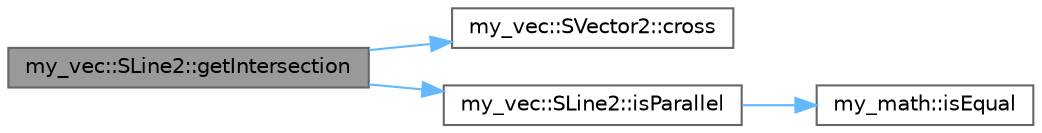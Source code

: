 digraph "my_vec::SLine2::getIntersection"
{
 // LATEX_PDF_SIZE
  bgcolor="transparent";
  edge [fontname=Helvetica,fontsize=10,labelfontname=Helvetica,labelfontsize=10];
  node [fontname=Helvetica,fontsize=10,shape=box,height=0.2,width=0.4];
  rankdir="LR";
  Node1 [id="Node000001",label="my_vec::SLine2::getIntersection",height=0.2,width=0.4,color="gray40", fillcolor="grey60", style="filled", fontcolor="black",tooltip="他の線分との交点を求める．"];
  Node1 -> Node2 [id="edge1_Node000001_Node000002",color="steelblue1",style="solid",tooltip=" "];
  Node2 [id="Node000002",label="my_vec::SVector2::cross",height=0.2,width=0.4,color="grey40", fillcolor="white", style="filled",URL="$structmy__vec_1_1_s_vector2.html#ac2b5470c2541a3292a27b38840ebb7c2",tooltip="このベクトルとotherの外積を返す"];
  Node1 -> Node3 [id="edge2_Node000001_Node000003",color="steelblue1",style="solid",tooltip=" "];
  Node3 [id="Node000003",label="my_vec::SLine2::isParallel",height=0.2,width=0.4,color="grey40", fillcolor="white", style="filled",URL="$structmy__vec_1_1_s_line2.html#a618cb323a4ceff7ffa83662e0e3b8f17",tooltip="線分が平行かどうか調べる関数"];
  Node3 -> Node4 [id="edge3_Node000003_Node000004",color="steelblue1",style="solid",tooltip=" "];
  Node4 [id="Node000004",label="my_math::isEqual",height=0.2,width=0.4,color="grey40", fillcolor="white", style="filled",URL="$namespacemy__math.html#a7cd0d6acfc2a64d8765a1ccea59a7c8a",tooltip="C++において，小数同士の計算は誤差が出てしまう．誤差込みで値が等しいか調べる．"];
}
